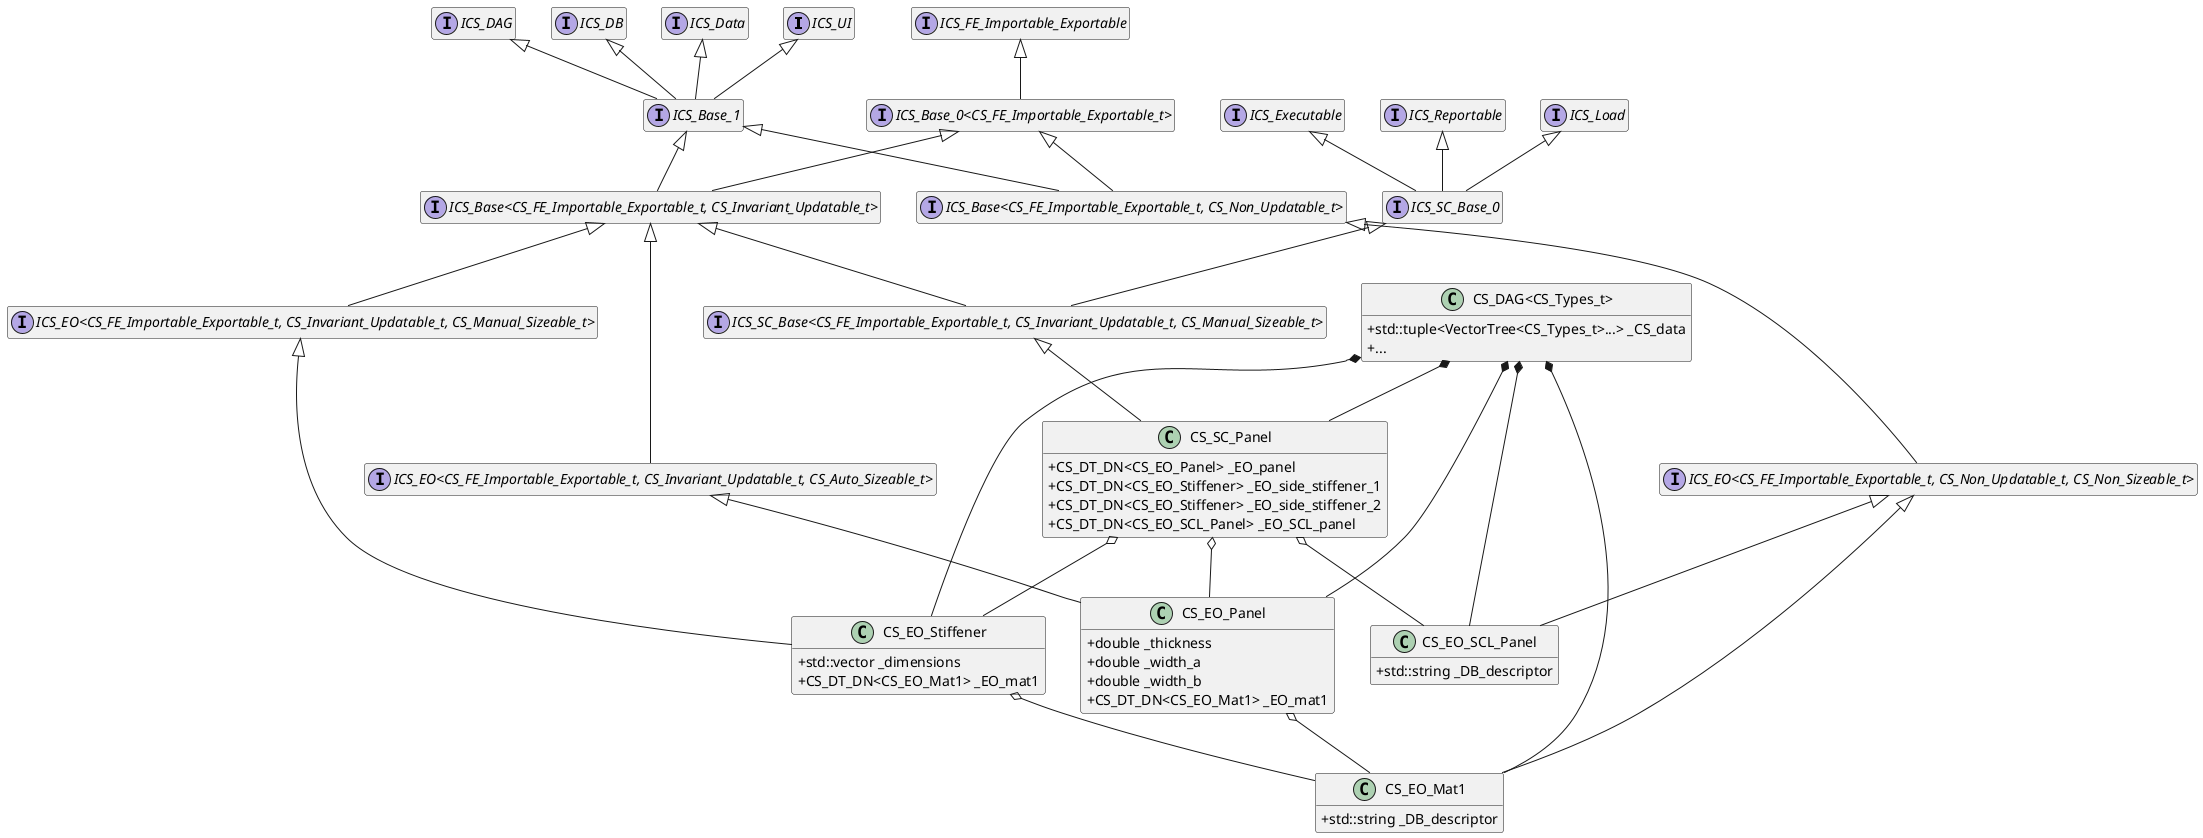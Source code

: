@startuml
hide empty members
skinparam classAttributeIconSize 0

interface ICS_UI
interface ICS_DAG
interface ICS_DB
interface ICS_Data
interface ICS_Base_1

ICS_UI <|-- ICS_Base_1
ICS_DAG <|-- ICS_Base_1
ICS_DB <|-- ICS_Base_1
ICS_Data <|-- ICS_Base_1

interface ICS_FE_Importable_Exportable
interface "ICS_Base_0<CS_FE_Importable_Exportable_t>"
interface "ICS_Base<CS_FE_Importable_Exportable_t, CS_Non_Updatable_t>"
interface "ICS_EO<CS_FE_Importable_Exportable_t, CS_Non_Updatable_t, CS_Non_Sizeable_t>"

ICS_FE_Importable_Exportable <|-- "ICS_Base_0<CS_FE_Importable_Exportable_t>"
"ICS_Base_0<CS_FE_Importable_Exportable_t>" <|-- "ICS_Base<CS_FE_Importable_Exportable_t, CS_Non_Updatable_t>"
ICS_Base_1 <|-- "ICS_Base<CS_FE_Importable_Exportable_t, CS_Non_Updatable_t>"
"ICS_Base<CS_FE_Importable_Exportable_t, CS_Non_Updatable_t>" <|-- "ICS_EO<CS_FE_Importable_Exportable_t, CS_Non_Updatable_t, CS_Non_Sizeable_t>"
"ICS_EO<CS_FE_Importable_Exportable_t, CS_Non_Updatable_t, CS_Non_Sizeable_t>" <|-- CS_EO_Mat1
"ICS_EO<CS_FE_Importable_Exportable_t, CS_Non_Updatable_t, CS_Non_Sizeable_t>" <|-- CS_EO_SCL_Panel

class CS_EO_Mat1 {
    +std::string _DB_descriptor
}

class CS_EO_SCL_Panel {
    +std::string _DB_descriptor
}



interface "ICS_Base<CS_FE_Importable_Exportable_t, CS_Invariant_Updatable_t>"
interface "ICS_EO<CS_FE_Importable_Exportable_t, CS_Invariant_Updatable_t, CS_Auto_Sizeable_t>"
interface "ICS_EO<CS_FE_Importable_Exportable_t, CS_Invariant_Updatable_t, CS_Manual_Sizeable_t>"

ICS_Base_1 <|-- "ICS_Base<CS_FE_Importable_Exportable_t, CS_Invariant_Updatable_t>"
"ICS_Base_0<CS_FE_Importable_Exportable_t>" <|-- "ICS_Base<CS_FE_Importable_Exportable_t, CS_Invariant_Updatable_t>"
"ICS_Base<CS_FE_Importable_Exportable_t, CS_Invariant_Updatable_t>" <|-- "ICS_EO<CS_FE_Importable_Exportable_t, CS_Invariant_Updatable_t, CS_Auto_Sizeable_t>"
"ICS_Base<CS_FE_Importable_Exportable_t, CS_Invariant_Updatable_t>" <|-- "ICS_EO<CS_FE_Importable_Exportable_t, CS_Invariant_Updatable_t, CS_Manual_Sizeable_t>"
"ICS_EO<CS_FE_Importable_Exportable_t, CS_Invariant_Updatable_t, CS_Auto_Sizeable_t>" <|-- CS_EO_Panel
"ICS_EO<CS_FE_Importable_Exportable_t, CS_Invariant_Updatable_t, CS_Manual_Sizeable_t>" <|-- CS_EO_Stiffener

class CS_EO_Panel {
    +double _thickness
    +double _width_a
    +double _width_b
    +CS_DT_DN<CS_EO_Mat1> _EO_mat1
}
CS_EO_Panel o-- CS_EO_Mat1

class CS_EO_Stiffener {
    +std::vector _dimensions
    +CS_DT_DN<CS_EO_Mat1> _EO_mat1
}
CS_EO_Stiffener o-- CS_EO_Mat1



interface ICS_Executable
interface ICS_Reportable
interface ICS_Load
interface ICS_SC_Base_0
interface "ICS_SC_Base<CS_FE_Importable_Exportable_t, CS_Invariant_Updatable_t, CS_Manual_Sizeable_t>"

ICS_Executable <|-- ICS_SC_Base_0
ICS_Reportable <|-- ICS_SC_Base_0
ICS_Load <|-- ICS_SC_Base_0
ICS_SC_Base_0 <|-- "ICS_SC_Base<CS_FE_Importable_Exportable_t, CS_Invariant_Updatable_t, CS_Manual_Sizeable_t>"
"ICS_Base<CS_FE_Importable_Exportable_t, CS_Invariant_Updatable_t>" <|-- "ICS_SC_Base<CS_FE_Importable_Exportable_t, CS_Invariant_Updatable_t, CS_Manual_Sizeable_t>"
"ICS_SC_Base<CS_FE_Importable_Exportable_t, CS_Invariant_Updatable_t, CS_Manual_Sizeable_t>" <|-- CS_SC_Panel

class CS_SC_Panel {
    +CS_DT_DN<CS_EO_Panel> _EO_panel
    +CS_DT_DN<CS_EO_Stiffener> _EO_side_stiffener_1
    +CS_DT_DN<CS_EO_Stiffener> _EO_side_stiffener_2
    +CS_DT_DN<CS_EO_SCL_Panel> _EO_SCL_panel
}
CS_SC_Panel o-- CS_EO_Panel
CS_SC_Panel o-- CS_EO_Stiffener
CS_SC_Panel o-- CS_EO_SCL_Panel



class "CS_DAG<CS_Types_t>" {
    +std::tuple<VectorTree<CS_Types_t>...> _CS_data
    +...
}
"CS_DAG<CS_Types_t>" *-- CS_EO_Mat1
"CS_DAG<CS_Types_t>" *-- CS_EO_Panel
"CS_DAG<CS_Types_t>" *-- CS_EO_Stiffener
"CS_DAG<CS_Types_t>" *-- CS_EO_SCL_Panel
"CS_DAG<CS_Types_t>" *-- CS_SC_Panel

@enduml
